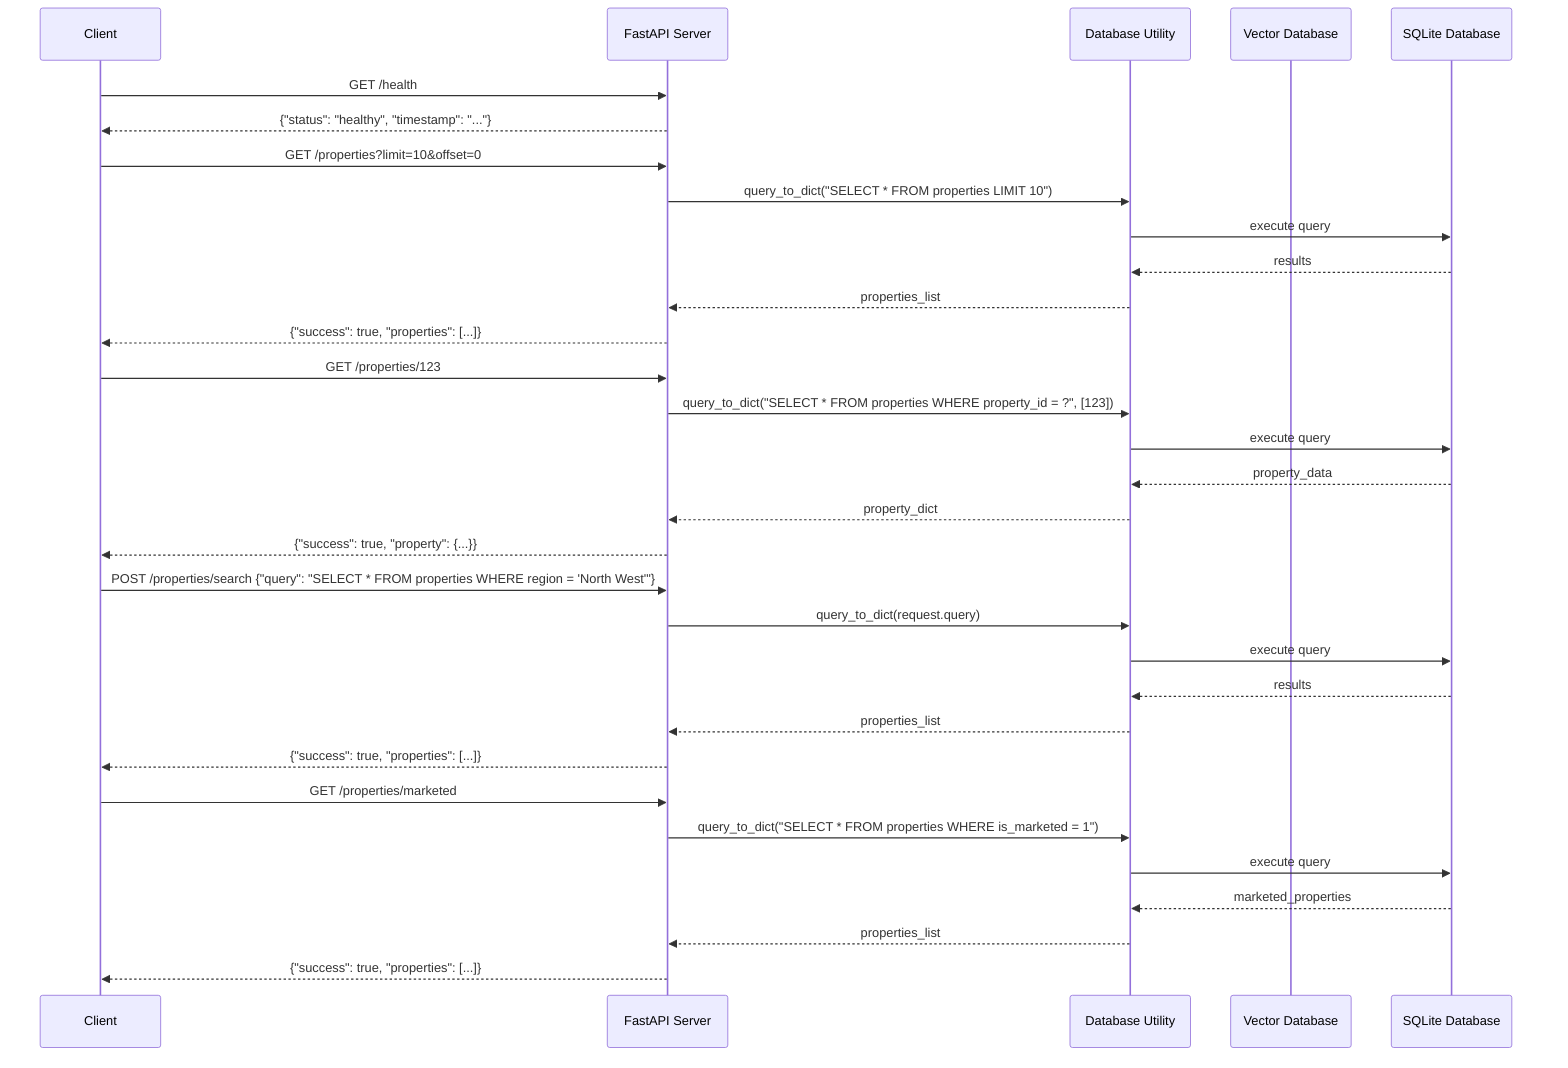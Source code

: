 sequenceDiagram
    participant Client
    participant FastAPI as FastAPI Server
    participant DBUtil as Database Utility
    participant VectorDB as Vector Database
    participant SQLite as SQLite Database
    
    Client->>FastAPI: GET /health
    FastAPI-->>Client: {"status": "healthy", "timestamp": "..."}
    
    Client->>FastAPI: GET /properties?limit=10&offset=0
    FastAPI->>DBUtil: query_to_dict("SELECT * FROM properties LIMIT 10")
    DBUtil->>SQLite: execute query
    SQLite-->>DBUtil: results
    DBUtil-->>FastAPI: properties_list
    FastAPI-->>Client: {"success": true, "properties": [...]}
    
    Client->>FastAPI: GET /properties/123
    FastAPI->>DBUtil: query_to_dict("SELECT * FROM properties WHERE property_id = ?", [123])
    DBUtil->>SQLite: execute query
    SQLite-->>DBUtil: property_data
    DBUtil-->>FastAPI: property_dict
    FastAPI-->>Client: {"success": true, "property": {...}}
    
    Client->>FastAPI: POST /properties/search {"query": "SELECT * FROM properties WHERE region = 'North West'"}
    FastAPI->>DBUtil: query_to_dict(request.query)
    DBUtil->>SQLite: execute query
    SQLite-->>DBUtil: results
    DBUtil-->>FastAPI: properties_list
    FastAPI-->>Client: {"success": true, "properties": [...]}
    
    Client->>FastAPI: GET /properties/marketed
    FastAPI->>DBUtil: query_to_dict("SELECT * FROM properties WHERE is_marketed = 1")
    DBUtil->>SQLite: execute query
    SQLite-->>DBUtil: marketed_properties
    DBUtil-->>FastAPI: properties_list
    FastAPI-->>Client: {"success": true, "properties": [...]}